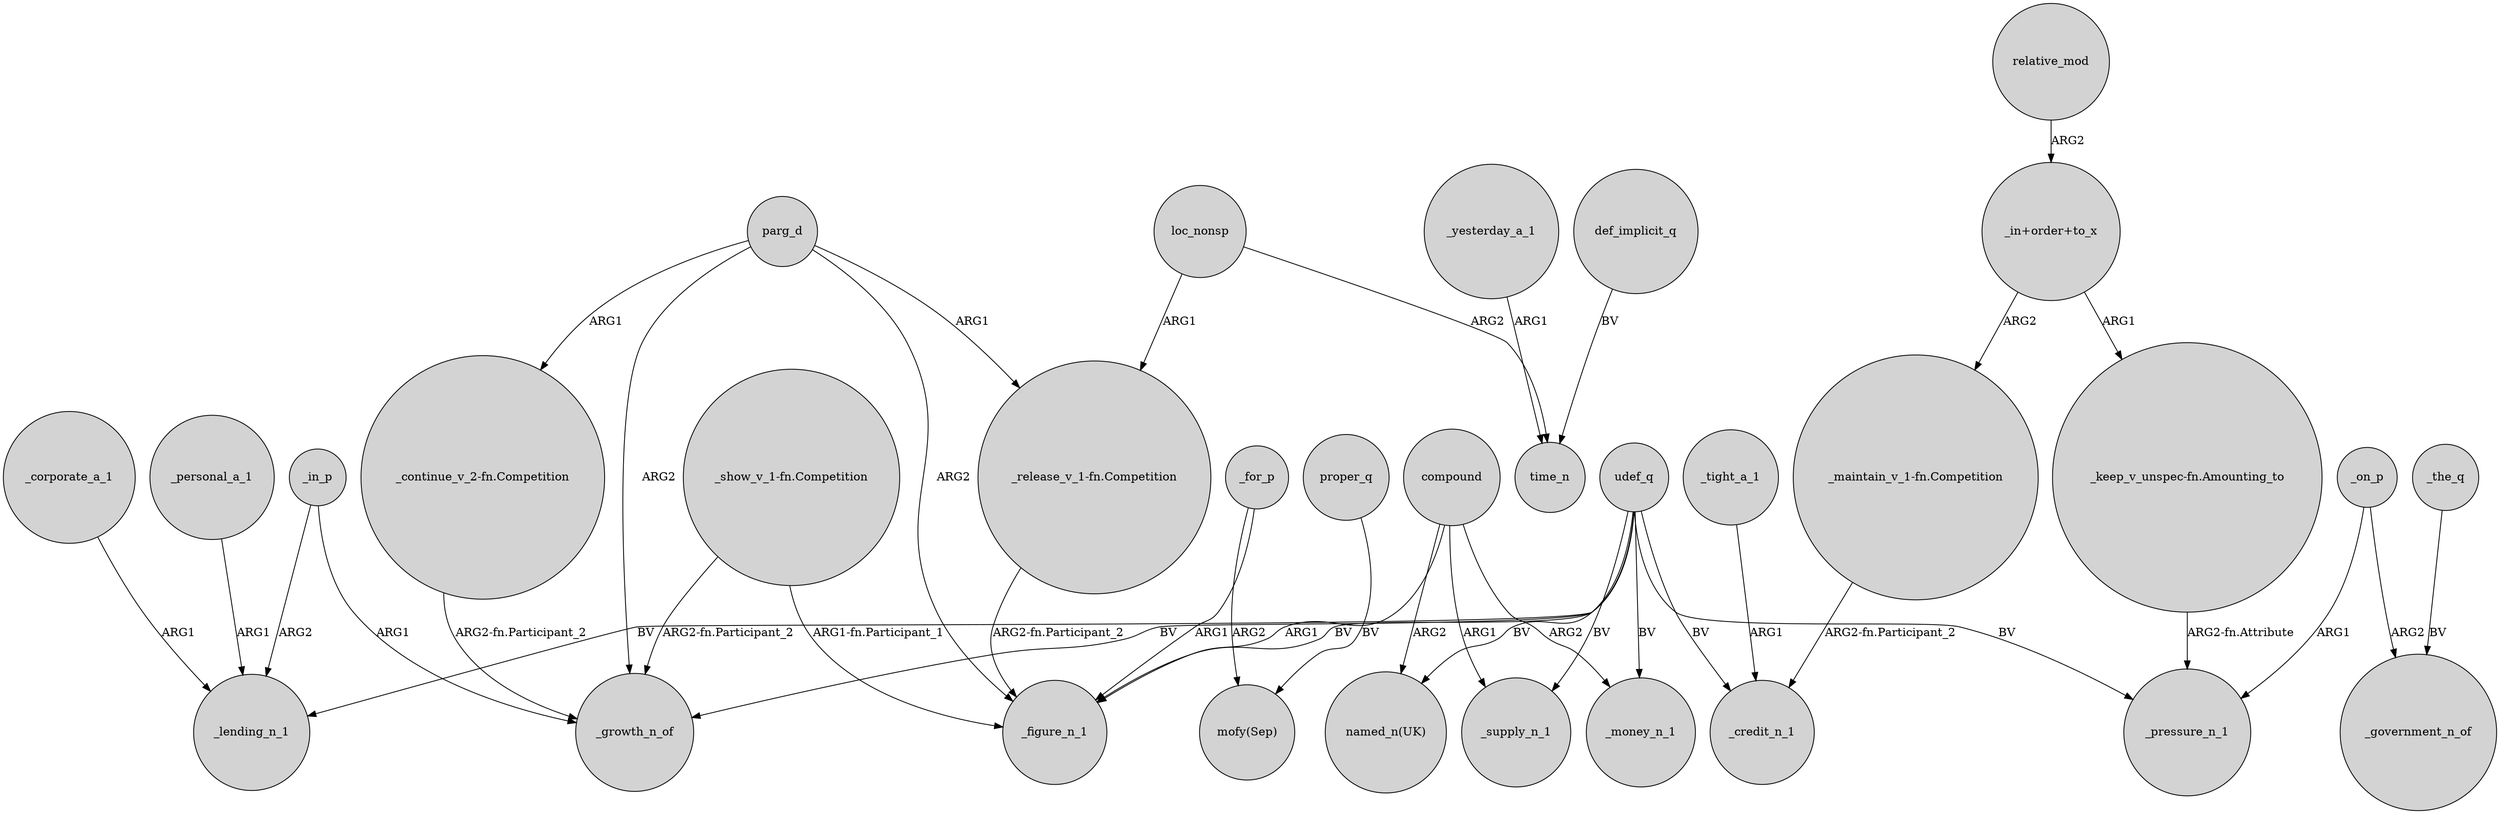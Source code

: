 digraph {
	node [shape=circle style=filled]
	udef_q -> _figure_n_1 [label=BV]
	parg_d -> _growth_n_of [label=ARG2]
	parg_d -> _figure_n_1 [label=ARG2]
	compound -> _figure_n_1 [label=ARG1]
	"_in+order+to_x" -> "_maintain_v_1-fn.Competition" [label=ARG2]
	"_keep_v_unspec-fn.Amounting_to" -> _pressure_n_1 [label="ARG2-fn.Attribute"]
	_in_p -> _growth_n_of [label=ARG1]
	_personal_a_1 -> _lending_n_1 [label=ARG1]
	parg_d -> "_release_v_1-fn.Competition" [label=ARG1]
	parg_d -> "_continue_v_2-fn.Competition" [label=ARG1]
	_tight_a_1 -> _credit_n_1 [label=ARG1]
	"_show_v_1-fn.Competition" -> _growth_n_of [label="ARG2-fn.Participant_2"]
	_yesterday_a_1 -> time_n [label=ARG1]
	compound -> _supply_n_1 [label=ARG1]
	udef_q -> _supply_n_1 [label=BV]
	_for_p -> "mofy(Sep)" [label=ARG2]
	udef_q -> _pressure_n_1 [label=BV]
	_on_p -> _pressure_n_1 [label=ARG1]
	"_maintain_v_1-fn.Competition" -> _credit_n_1 [label="ARG2-fn.Participant_2"]
	udef_q -> _money_n_1 [label=BV]
	compound -> "named_n(UK)" [label=ARG2]
	udef_q -> "named_n(UK)" [label=BV]
	_in_p -> _lending_n_1 [label=ARG2]
	compound -> _money_n_1 [label=ARG2]
	relative_mod -> "_in+order+to_x" [label=ARG2]
	udef_q -> _credit_n_1 [label=BV]
	_the_q -> _government_n_of [label=BV]
	udef_q -> _growth_n_of [label=BV]
	proper_q -> "mofy(Sep)" [label=BV]
	_corporate_a_1 -> _lending_n_1 [label=ARG1]
	udef_q -> _lending_n_1 [label=BV]
	_on_p -> _government_n_of [label=ARG2]
	"_in+order+to_x" -> "_keep_v_unspec-fn.Amounting_to" [label=ARG1]
	loc_nonsp -> time_n [label=ARG2]
	"_show_v_1-fn.Competition" -> _figure_n_1 [label="ARG1-fn.Participant_1"]
	"_release_v_1-fn.Competition" -> _figure_n_1 [label="ARG2-fn.Participant_2"]
	_for_p -> _figure_n_1 [label=ARG1]
	def_implicit_q -> time_n [label=BV]
	loc_nonsp -> "_release_v_1-fn.Competition" [label=ARG1]
	"_continue_v_2-fn.Competition" -> _growth_n_of [label="ARG2-fn.Participant_2"]
}
